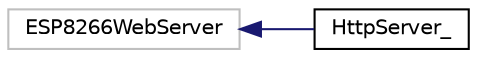 digraph "Graphical Class Hierarchy"
{
  edge [fontname="Helvetica",fontsize="10",labelfontname="Helvetica",labelfontsize="10"];
  node [fontname="Helvetica",fontsize="10",shape=record];
  rankdir="LR";
  Node24 [label="ESP8266WebServer",height=0.2,width=0.4,color="grey75", fillcolor="white", style="filled"];
  Node24 -> Node0 [dir="back",color="midnightblue",fontsize="10",style="solid",fontname="Helvetica"];
  Node0 [label="HttpServer_",height=0.2,width=0.4,color="black", fillcolor="white", style="filled",URL="$classHttpServer__.html"];
}
